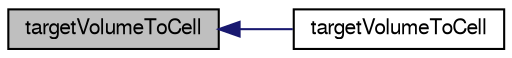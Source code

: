 digraph "targetVolumeToCell"
{
  bgcolor="transparent";
  edge [fontname="FreeSans",fontsize="10",labelfontname="FreeSans",labelfontsize="10"];
  node [fontname="FreeSans",fontsize="10",shape=record];
  rankdir="LR";
  Node1 [label="targetVolumeToCell",height=0.2,width=0.4,color="black", fillcolor="grey75", style="filled", fontcolor="black"];
  Node1 -> Node2 [dir="back",color="midnightblue",fontsize="10",style="solid",fontname="FreeSans"];
  Node2 [label="targetVolumeToCell",height=0.2,width=0.4,color="black",URL="$a25330.html#a6ded9ed58145cfde1c0e59386d5a0e18",tooltip="Construct from dictionary. "];
}
